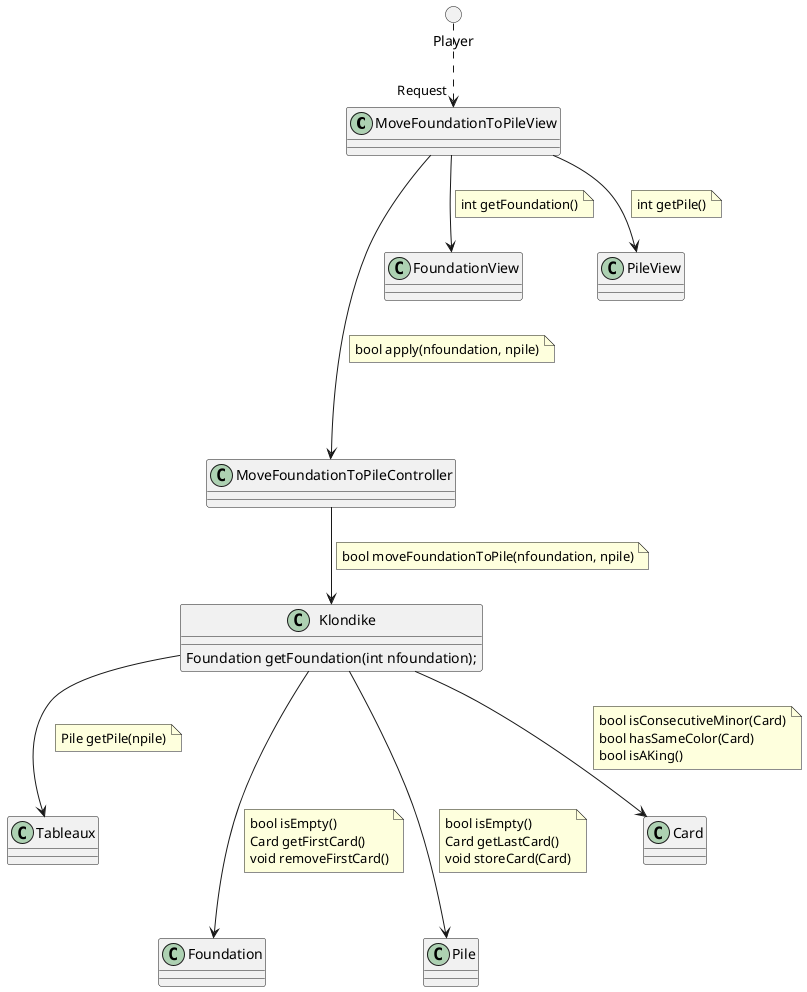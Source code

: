 @startuml
class MoveFoundationToPileView
class MoveFoundationToPileController
class Klondike
circle Player

Player ..> "Request" MoveFoundationToPileView

MoveFoundationToPileView --> FoundationView
note on link: int getFoundation()

MoveFoundationToPileView --> PileView
note on link: int getPile()

MoveFoundationToPileView ---->  MoveFoundationToPileController
note on link: bool apply(nfoundation, npile)

MoveFoundationToPileController --> Klondike
note on link: bool moveFoundationToPile(nfoundation, npile)

class Klondike {
   Foundation getFoundation(int nfoundation);
}

Klondike --> Tableaux
note on link: Pile getPile(npile)

Klondike --->  Foundation
note on link: bool isEmpty()\nCard getFirstCard()\nvoid removeFirstCard()

Klondike ---> Pile
note on link: bool isEmpty()\nCard getLastCard()\nvoid storeCard(Card)

Klondike --> Card
note on link: bool isConsecutiveMinor(Card)\nbool hasSameColor(Card)\nbool isAKing()

@enduml